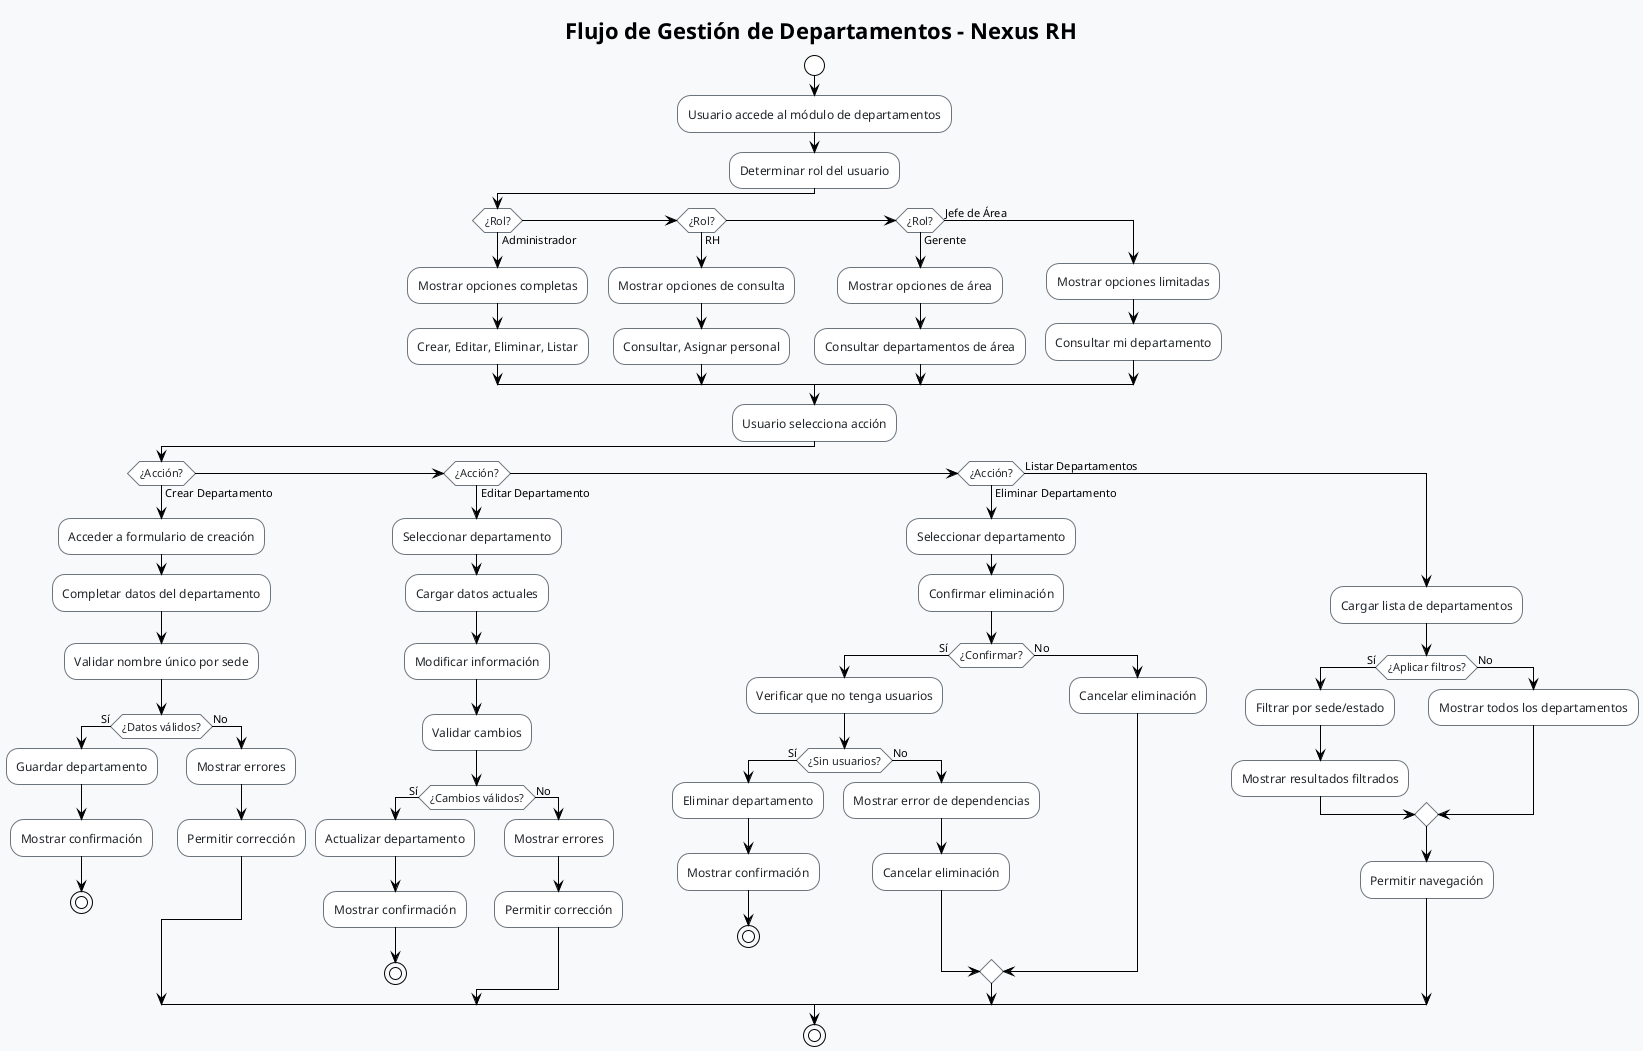 @startuml "Nexus RH - Flujo de Gestión de Departamentos"
!theme plain
skinparam backgroundColor #F8F9FA
skinparam activity {
    BackgroundColor #FFFFFF
    BorderColor #6c757d
    FontColor #212529
}
skinparam diamond {
    BackgroundColor #FFF3CD
    BorderColor #FFC107
    FontColor #856404
}
skinparam start {
    BackgroundColor #D4EDDA
    BorderColor #28A745
    FontColor #155724
}
skinparam stop {
    BackgroundColor #F8D7DA
    BorderColor #DC3545
    FontColor #721C24
}

title "Flujo de Gestión de Departamentos - Nexus RH"

start

:Usuario accede al módulo de departamentos;

:Determinar rol del usuario;

if (¿Rol?) then (Administrador)
    :Mostrar opciones completas;
    :Crear, Editar, Eliminar, Listar;
elseif (¿Rol?) then (RH)
    :Mostrar opciones de consulta;
    :Consultar, Asignar personal;
elseif (¿Rol?) then (Gerente)
    :Mostrar opciones de área;
    :Consultar departamentos de área;
else (Jefe de Área)
    :Mostrar opciones limitadas;
    :Consultar mi departamento;
endif

:Usuario selecciona acción;

if (¿Acción?) then (Crear Departamento)
    :Acceder a formulario de creación;
    :Completar datos del departamento;
    :Validar nombre único por sede;
    
    if (¿Datos válidos?) then (Sí)
        :Guardar departamento;
        :Mostrar confirmación;
        stop
    else (No)
        :Mostrar errores;
        :Permitir corrección;
    endif
    
elseif (¿Acción?) then (Editar Departamento)
    :Seleccionar departamento;
    :Cargar datos actuales;
    :Modificar información;
    :Validar cambios;
    
    if (¿Cambios válidos?) then (Sí)
        :Actualizar departamento;
        :Mostrar confirmación;
        stop
    else (No)
        :Mostrar errores;
        :Permitir corrección;
    endif
    
elseif (¿Acción?) then (Eliminar Departamento)
    :Seleccionar departamento;
    :Confirmar eliminación;
    
    if (¿Confirmar?) then (Sí)
        :Verificar que no tenga usuarios;
        
        if (¿Sin usuarios?) then (Sí)
            :Eliminar departamento;
            :Mostrar confirmación;
            stop
        else (No)
            :Mostrar error de dependencias;
            :Cancelar eliminación;
        endif
    else (No)
        :Cancelar eliminación;
    endif
    
else (Listar Departamentos)
    :Cargar lista de departamentos;
    
    if (¿Aplicar filtros?) then (Sí)
        :Filtrar por sede/estado;
        :Mostrar resultados filtrados;
    else (No)
        :Mostrar todos los departamentos;
    endif
    
    :Permitir navegación;
endif

stop

@enduml 